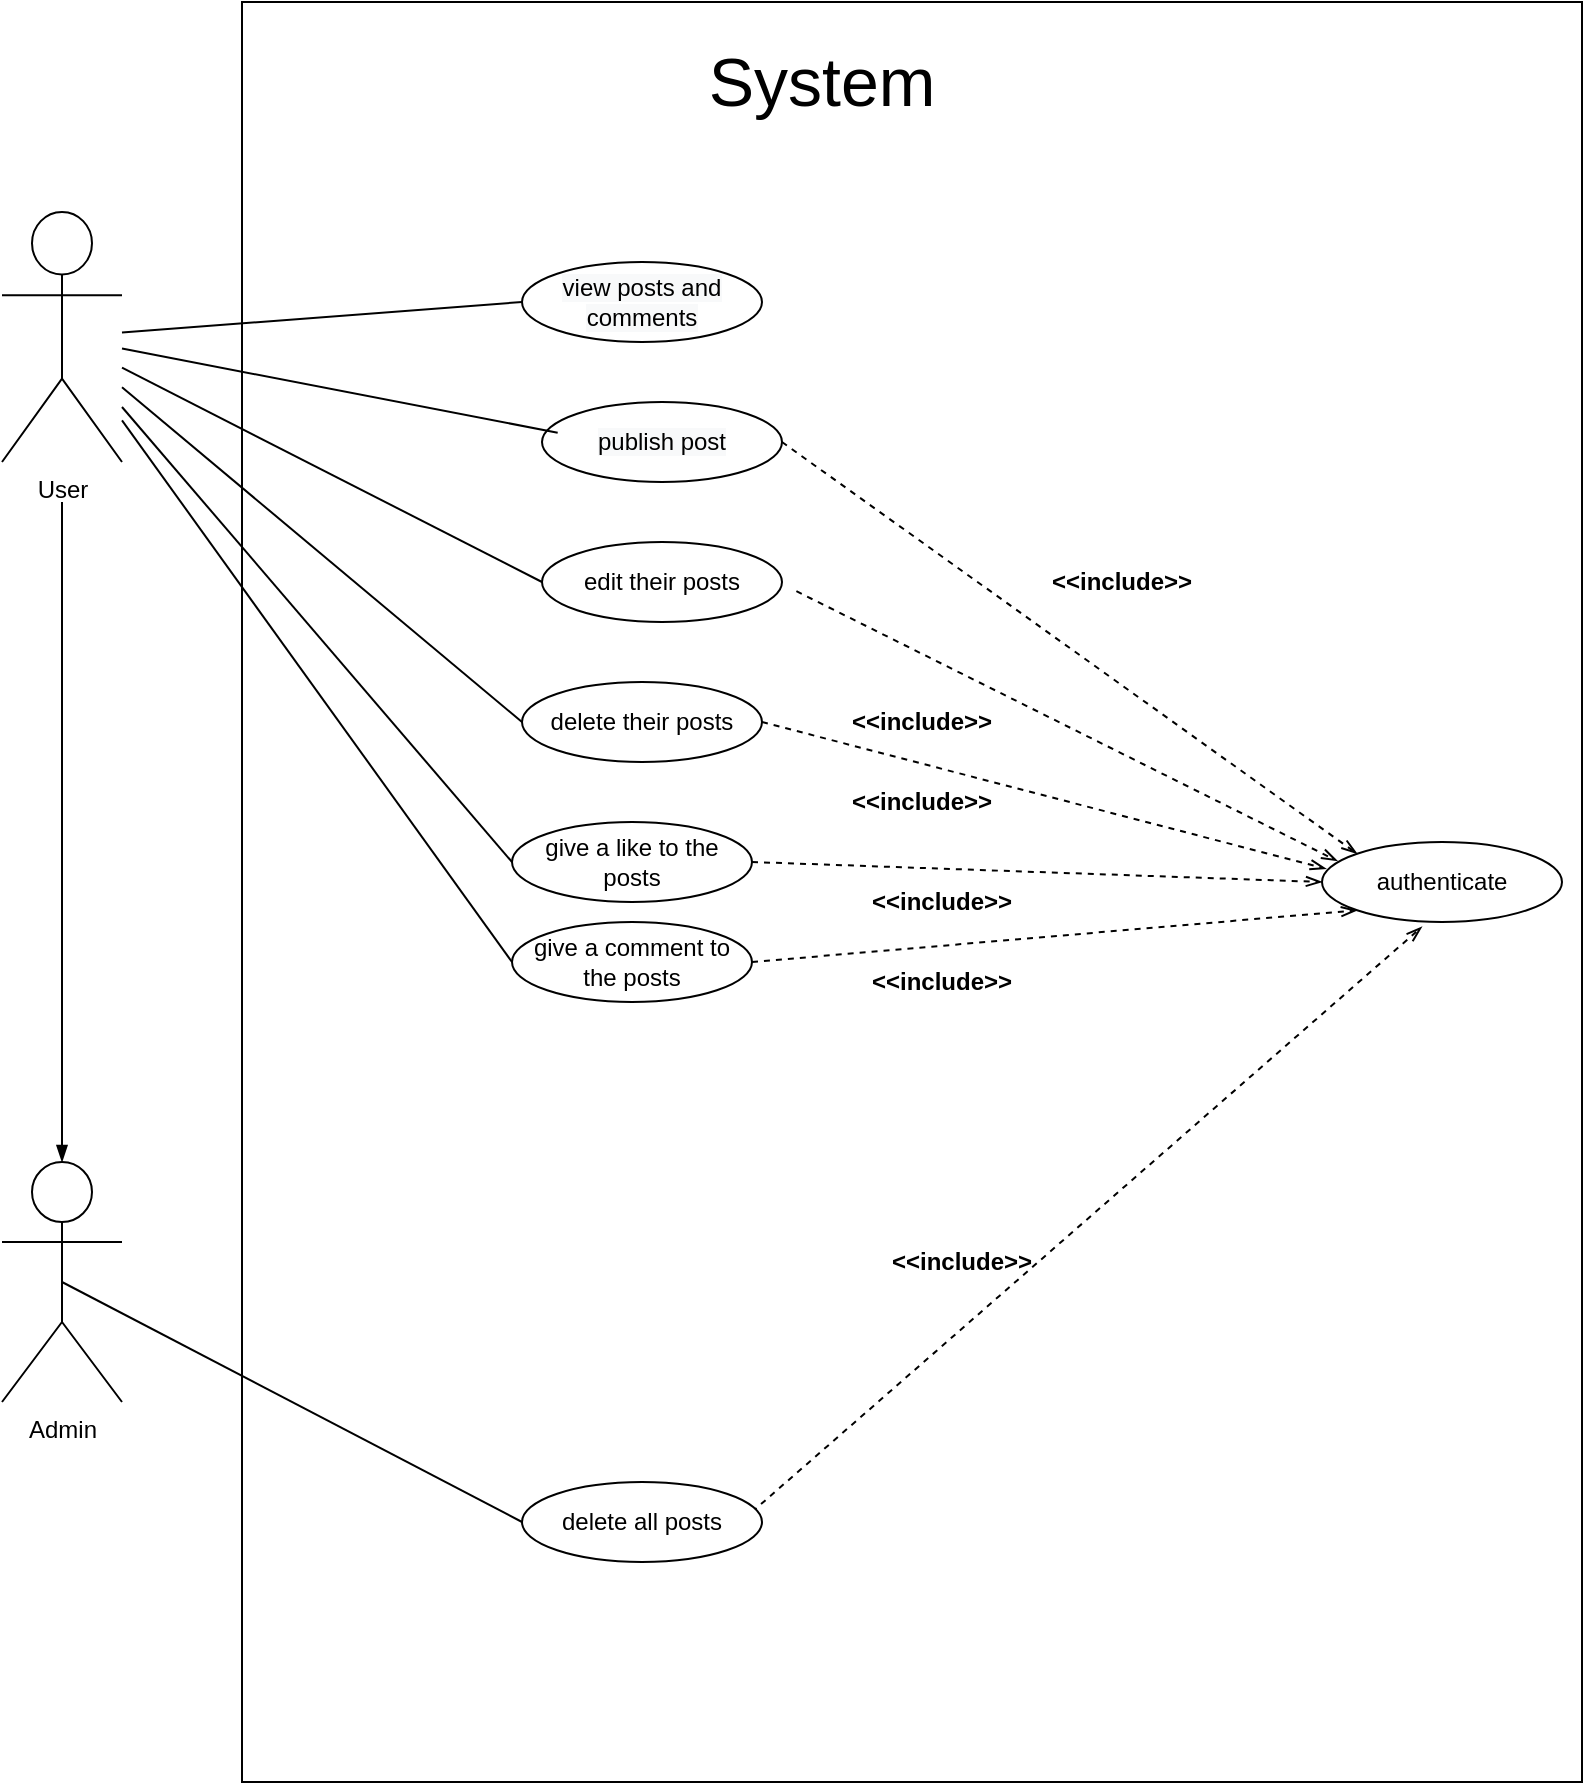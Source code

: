 <mxfile version="14.1.8" type="device"><diagram id="WywESyPxhSODuEyWPjXC" name="Page-1"><mxGraphModel dx="1463" dy="846" grid="1" gridSize="10" guides="1" tooltips="1" connect="1" arrows="1" fold="1" page="1" pageScale="1" pageWidth="850" pageHeight="1100" math="0" shadow="0"><root><mxCell id="0"/><mxCell id="1" parent="0"/><mxCell id="UYu6uJ4B6mplfUr9FmrQ-1" value="User" style="shape=umlActor;verticalLabelPosition=bottom;verticalAlign=top;html=1;outlineConnect=0;" parent="1" vertex="1"><mxGeometry x="20" y="185" width="60" height="125" as="geometry"/></mxCell><mxCell id="UYu6uJ4B6mplfUr9FmrQ-8" value="" style="ellipse;whiteSpace=wrap;html=1;" parent="1" vertex="1"><mxGeometry x="680" y="500" width="120" height="40" as="geometry"/></mxCell><mxCell id="UYu6uJ4B6mplfUr9FmrQ-9" value="authenticate" style="text;html=1;strokeColor=none;fillColor=none;align=center;verticalAlign=middle;whiteSpace=wrap;rounded=0;" parent="1" vertex="1"><mxGeometry x="720" y="510" width="40" height="20" as="geometry"/></mxCell><mxCell id="UYu6uJ4B6mplfUr9FmrQ-10" value="" style="endArrow=openThin;html=1;exitX=1;exitY=0.5;exitDx=0;exitDy=0;entryX=0;entryY=0;entryDx=0;entryDy=0;endFill=0;dashed=1;" parent="1" source="UYu6uJ4B6mplfUr9FmrQ-18" target="UYu6uJ4B6mplfUr9FmrQ-8" edge="1"><mxGeometry width="50" height="50" relative="1" as="geometry"><mxPoint x="420" y="290" as="sourcePoint"/><mxPoint x="490" y="240" as="targetPoint"/></mxGeometry></mxCell><mxCell id="UYu6uJ4B6mplfUr9FmrQ-11" value="&lt;b&gt;&amp;lt;&amp;lt;include&amp;gt;&amp;gt;&lt;/b&gt;" style="text;html=1;strokeColor=none;fillColor=none;align=center;verticalAlign=middle;whiteSpace=wrap;rounded=0;" parent="1" vertex="1"><mxGeometry x="560" y="360" width="40" height="20" as="geometry"/></mxCell><mxCell id="UYu6uJ4B6mplfUr9FmrQ-12" value="Admin" style="shape=umlActor;verticalLabelPosition=bottom;verticalAlign=top;html=1;outlineConnect=0;" parent="1" vertex="1"><mxGeometry x="20" y="660" width="60" height="120" as="geometry"/></mxCell><mxCell id="UYu6uJ4B6mplfUr9FmrQ-17" value="&lt;span style=&quot;color: rgb(0 , 0 , 0) ; font-family: &amp;#34;helvetica&amp;#34; ; font-size: 12px ; font-style: normal ; font-weight: 400 ; letter-spacing: normal ; text-align: center ; text-indent: 0px ; text-transform: none ; word-spacing: 0px ; background-color: rgb(248 , 249 , 250) ; display: inline ; float: none&quot;&gt;view posts and comments&lt;/span&gt;" style="ellipse;whiteSpace=wrap;html=1;" parent="1" vertex="1"><mxGeometry x="280" y="210" width="120" height="40" as="geometry"/></mxCell><mxCell id="UYu6uJ4B6mplfUr9FmrQ-18" value="&lt;span style=&quot;color: rgb(0 , 0 , 0) ; font-family: &amp;#34;helvetica&amp;#34; ; font-size: 12px ; font-style: normal ; font-weight: 400 ; letter-spacing: normal ; text-align: center ; text-indent: 0px ; text-transform: none ; word-spacing: 0px ; background-color: rgb(248 , 249 , 250) ; display: inline ; float: none&quot;&gt;publish post&lt;/span&gt;" style="ellipse;whiteSpace=wrap;html=1;" parent="1" vertex="1"><mxGeometry x="290" y="280" width="120" height="40" as="geometry"/></mxCell><mxCell id="UYu6uJ4B6mplfUr9FmrQ-19" value="&lt;font face=&quot;helvetica&quot;&gt;edit their posts&lt;/font&gt;" style="ellipse;whiteSpace=wrap;html=1;" parent="1" vertex="1"><mxGeometry x="290" y="350" width="120" height="40" as="geometry"/></mxCell><mxCell id="UYu6uJ4B6mplfUr9FmrQ-30" value="" style="endArrow=openThin;html=1;exitX=1;exitY=0.5;exitDx=0;exitDy=0;endFill=0;dashed=1;entryX=0;entryY=1;entryDx=0;entryDy=0;" parent="1" source="cN1lB15x6d6iyD4Irnf1-4" target="UYu6uJ4B6mplfUr9FmrQ-8" edge="1"><mxGeometry width="50" height="50" relative="1" as="geometry"><mxPoint x="375" y="650" as="sourcePoint"/><mxPoint x="680" y="530" as="targetPoint"/></mxGeometry></mxCell><mxCell id="UYu6uJ4B6mplfUr9FmrQ-31" value="&lt;b&gt;&amp;lt;&amp;lt;include&amp;gt;&amp;gt;&lt;/b&gt;" style="text;html=1;strokeColor=none;fillColor=none;align=center;verticalAlign=middle;whiteSpace=wrap;rounded=0;" parent="1" vertex="1"><mxGeometry x="480" y="700" width="40" height="20" as="geometry"/></mxCell><mxCell id="UYu6uJ4B6mplfUr9FmrQ-33" value="&lt;b&gt;&amp;lt;&amp;lt;include&amp;gt;&amp;gt;&lt;/b&gt;" style="text;html=1;strokeColor=none;fillColor=none;align=center;verticalAlign=middle;whiteSpace=wrap;rounded=0;" parent="1" vertex="1"><mxGeometry x="470" y="560" width="40" height="20" as="geometry"/></mxCell><mxCell id="UYu6uJ4B6mplfUr9FmrQ-39" value="" style="endArrow=none;endFill=0;endSize=12;html=1;entryX=0;entryY=0.5;entryDx=0;entryDy=0;exitX=0.5;exitY=0.5;exitDx=0;exitDy=0;exitPerimeter=0;" parent="1" source="UYu6uJ4B6mplfUr9FmrQ-12" edge="1" target="cN1lB15x6d6iyD4Irnf1-5"><mxGeometry width="160" relative="1" as="geometry"><mxPoint x="140" y="700" as="sourcePoint"/><mxPoint x="260" y="750" as="targetPoint"/></mxGeometry></mxCell><mxCell id="UYu6uJ4B6mplfUr9FmrQ-41" value="" style="endArrow=none;endFill=0;endSize=12;html=1;entryX=-0.018;entryY=0.567;entryDx=0;entryDy=0;entryPerimeter=0;" parent="1" source="UYu6uJ4B6mplfUr9FmrQ-1" edge="1"><mxGeometry width="160" relative="1" as="geometry"><mxPoint x="140.0" y="350" as="sourcePoint"/><mxPoint x="297.84" y="295.36" as="targetPoint"/></mxGeometry></mxCell><mxCell id="UYu6uJ4B6mplfUr9FmrQ-42" value="" style="endArrow=openThin;html=1;endFill=0;dashed=1;entryX=0.416;entryY=1.062;entryDx=0;entryDy=0;entryPerimeter=0;" parent="1" edge="1" target="UYu6uJ4B6mplfUr9FmrQ-8"><mxGeometry width="50" height="50" relative="1" as="geometry"><mxPoint x="395" y="835" as="sourcePoint"/><mxPoint x="730" y="550" as="targetPoint"/></mxGeometry></mxCell><mxCell id="cN1lB15x6d6iyD4Irnf1-1" value="" style="endArrow=blockThin;html=1;endFill=1;entryX=0.5;entryY=0;entryDx=0;entryDy=0;entryPerimeter=0;" edge="1" parent="1" target="UYu6uJ4B6mplfUr9FmrQ-12"><mxGeometry width="50" height="50" relative="1" as="geometry"><mxPoint x="50" y="330" as="sourcePoint"/><mxPoint x="210" y="400" as="targetPoint"/></mxGeometry></mxCell><mxCell id="cN1lB15x6d6iyD4Irnf1-2" value="&lt;font face=&quot;helvetica&quot;&gt;delete their posts&lt;/font&gt;" style="ellipse;whiteSpace=wrap;html=1;" vertex="1" parent="1"><mxGeometry x="280" y="420" width="120" height="40" as="geometry"/></mxCell><mxCell id="cN1lB15x6d6iyD4Irnf1-3" value="&lt;font face=&quot;helvetica&quot;&gt;give a like to the posts&lt;/font&gt;" style="ellipse;whiteSpace=wrap;html=1;" vertex="1" parent="1"><mxGeometry x="275" y="490" width="120" height="40" as="geometry"/></mxCell><mxCell id="cN1lB15x6d6iyD4Irnf1-4" value="&lt;span style=&quot;font-family: &amp;#34;helvetica&amp;#34;&quot;&gt;give a comment to the posts&lt;/span&gt;" style="ellipse;whiteSpace=wrap;html=1;" vertex="1" parent="1"><mxGeometry x="275" y="540" width="120" height="40" as="geometry"/></mxCell><mxCell id="cN1lB15x6d6iyD4Irnf1-5" value="&lt;font face=&quot;helvetica&quot;&gt;delete all posts&lt;/font&gt;" style="ellipse;whiteSpace=wrap;html=1;" vertex="1" parent="1"><mxGeometry x="280" y="820" width="120" height="40" as="geometry"/></mxCell><mxCell id="cN1lB15x6d6iyD4Irnf1-8" value="" style="endArrow=openThin;html=1;exitX=1.06;exitY=0.615;exitDx=0;exitDy=0;entryX=0.064;entryY=0.237;entryDx=0;entryDy=0;endFill=0;dashed=1;exitPerimeter=0;entryPerimeter=0;" edge="1" parent="1" source="UYu6uJ4B6mplfUr9FmrQ-19" target="UYu6uJ4B6mplfUr9FmrQ-8"><mxGeometry width="50" height="50" relative="1" as="geometry"><mxPoint x="410" y="240" as="sourcePoint"/><mxPoint x="707.574" y="515.858" as="targetPoint"/></mxGeometry></mxCell><mxCell id="cN1lB15x6d6iyD4Irnf1-9" value="" style="endArrow=openThin;html=1;exitX=1;exitY=0.5;exitDx=0;exitDy=0;entryX=0;entryY=0.5;entryDx=0;entryDy=0;endFill=0;dashed=1;" edge="1" parent="1" source="cN1lB15x6d6iyD4Irnf1-3" target="UYu6uJ4B6mplfUr9FmrQ-8"><mxGeometry width="50" height="50" relative="1" as="geometry"><mxPoint x="427.2" y="384.6" as="sourcePoint"/><mxPoint x="717.574" y="525.858" as="targetPoint"/></mxGeometry></mxCell><mxCell id="cN1lB15x6d6iyD4Irnf1-10" value="&lt;b&gt;&amp;lt;&amp;lt;include&amp;gt;&amp;gt;&lt;/b&gt;" style="text;html=1;strokeColor=none;fillColor=none;align=center;verticalAlign=middle;whiteSpace=wrap;rounded=0;" vertex="1" parent="1"><mxGeometry x="460" y="470" width="40" height="20" as="geometry"/></mxCell><mxCell id="cN1lB15x6d6iyD4Irnf1-11" value="" style="endArrow=openThin;html=1;exitX=1;exitY=0.5;exitDx=0;exitDy=0;endFill=0;dashed=1;entryX=0.017;entryY=0.335;entryDx=0;entryDy=0;entryPerimeter=0;" edge="1" parent="1" source="cN1lB15x6d6iyD4Irnf1-2" target="UYu6uJ4B6mplfUr9FmrQ-8"><mxGeometry width="50" height="50" relative="1" as="geometry"><mxPoint x="427.2" y="384.6" as="sourcePoint"/><mxPoint x="680" y="519" as="targetPoint"/></mxGeometry></mxCell><mxCell id="cN1lB15x6d6iyD4Irnf1-12" value="&lt;b&gt;&amp;lt;&amp;lt;include&amp;gt;&amp;gt;&lt;/b&gt;" style="text;html=1;strokeColor=none;fillColor=none;align=center;verticalAlign=middle;whiteSpace=wrap;rounded=0;" vertex="1" parent="1"><mxGeometry x="470" y="520" width="40" height="20" as="geometry"/></mxCell><mxCell id="cN1lB15x6d6iyD4Irnf1-13" value="&lt;b&gt;&amp;lt;&amp;lt;include&amp;gt;&amp;gt;&lt;/b&gt;" style="text;html=1;strokeColor=none;fillColor=none;align=center;verticalAlign=middle;whiteSpace=wrap;rounded=0;" vertex="1" parent="1"><mxGeometry x="460" y="430" width="40" height="20" as="geometry"/></mxCell><mxCell id="cN1lB15x6d6iyD4Irnf1-15" value="" style="endArrow=none;endFill=0;endSize=12;html=1;entryX=0;entryY=0.5;entryDx=0;entryDy=0;" edge="1" parent="1" source="UYu6uJ4B6mplfUr9FmrQ-1" target="UYu6uJ4B6mplfUr9FmrQ-19"><mxGeometry width="160" relative="1" as="geometry"><mxPoint x="50" y="250" as="sourcePoint"/><mxPoint x="307.84" y="305.36" as="targetPoint"/></mxGeometry></mxCell><mxCell id="cN1lB15x6d6iyD4Irnf1-17" value="" style="endArrow=none;endFill=0;endSize=12;html=1;entryX=0;entryY=0.5;entryDx=0;entryDy=0;" edge="1" parent="1" source="UYu6uJ4B6mplfUr9FmrQ-1" target="cN1lB15x6d6iyD4Irnf1-4"><mxGeometry width="160" relative="1" as="geometry"><mxPoint x="60" y="257.5" as="sourcePoint"/><mxPoint x="307.84" y="305.36" as="targetPoint"/></mxGeometry></mxCell><mxCell id="cN1lB15x6d6iyD4Irnf1-18" value="" style="endArrow=none;endFill=0;endSize=12;html=1;entryX=0;entryY=0.5;entryDx=0;entryDy=0;" edge="1" parent="1" source="UYu6uJ4B6mplfUr9FmrQ-1" target="UYu6uJ4B6mplfUr9FmrQ-17"><mxGeometry width="160" relative="1" as="geometry"><mxPoint x="90" y="263.293" as="sourcePoint"/><mxPoint x="307.84" y="305.36" as="targetPoint"/></mxGeometry></mxCell><mxCell id="cN1lB15x6d6iyD4Irnf1-19" value="" style="endArrow=none;endFill=0;endSize=12;html=1;entryX=0;entryY=0.5;entryDx=0;entryDy=0;" edge="1" parent="1" source="UYu6uJ4B6mplfUr9FmrQ-1" target="cN1lB15x6d6iyD4Irnf1-3"><mxGeometry width="160" relative="1" as="geometry"><mxPoint x="90" y="299.167" as="sourcePoint"/><mxPoint x="285.0" y="570" as="targetPoint"/></mxGeometry></mxCell><mxCell id="cN1lB15x6d6iyD4Irnf1-20" value="" style="endArrow=none;endFill=0;endSize=12;html=1;entryX=0;entryY=0.5;entryDx=0;entryDy=0;" edge="1" parent="1" source="UYu6uJ4B6mplfUr9FmrQ-1" target="cN1lB15x6d6iyD4Irnf1-2"><mxGeometry width="160" relative="1" as="geometry"><mxPoint x="90" y="272.812" as="sourcePoint"/><mxPoint x="300.0" y="380" as="targetPoint"/></mxGeometry></mxCell><mxCell id="cN1lB15x6d6iyD4Irnf1-24" value="" style="rounded=0;whiteSpace=wrap;html=1;fillColor=none;" vertex="1" parent="1"><mxGeometry x="140" y="80" width="670" height="890" as="geometry"/></mxCell><mxCell id="cN1lB15x6d6iyD4Irnf1-25" value="&lt;font style=&quot;font-size: 34px&quot;&gt;System&lt;/font&gt;" style="text;html=1;strokeColor=none;fillColor=none;align=center;verticalAlign=middle;whiteSpace=wrap;rounded=0;" vertex="1" parent="1"><mxGeometry x="410" y="110" width="40" height="20" as="geometry"/></mxCell></root></mxGraphModel></diagram></mxfile>